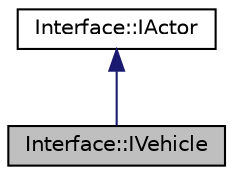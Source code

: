 digraph "Interface::IVehicle"
{
 // LATEX_PDF_SIZE
  edge [fontname="Helvetica",fontsize="10",labelfontname="Helvetica",labelfontsize="10"];
  node [fontname="Helvetica",fontsize="10",shape=record];
  Node1 [label="Interface::IVehicle",height=0.2,width=0.4,color="black", fillcolor="grey75", style="filled", fontcolor="black",tooltip="VehicleIF is an interface that describes vehicles (nysse) in game."];
  Node2 -> Node1 [dir="back",color="midnightblue",fontsize="10",style="solid",fontname="Helvetica"];
  Node2 [label="Interface::IActor",height=0.2,width=0.4,color="black", fillcolor="white", style="filled",URL="$class_interface_1_1_i_actor.html",tooltip="ActorIF is an interface, which every single actor moving in the game implements."];
}
